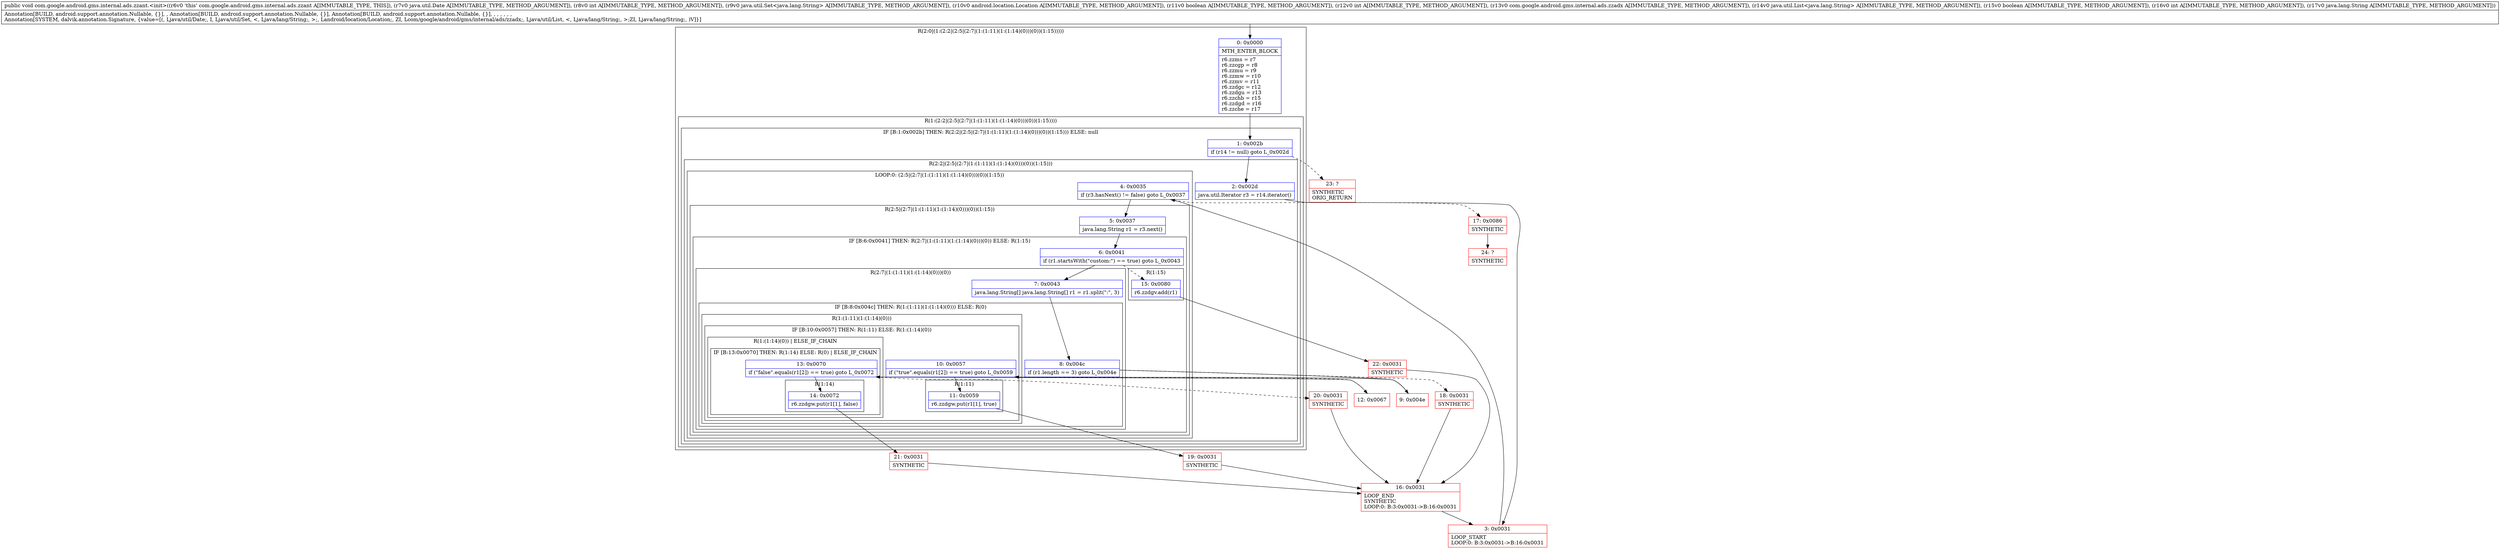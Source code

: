 digraph "CFG forcom.google.android.gms.internal.ads.zzant.\<init\>(Ljava\/util\/Date;ILjava\/util\/Set;Landroid\/location\/Location;ZILcom\/google\/android\/gms\/internal\/ads\/zzadx;Ljava\/util\/List;ZILjava\/lang\/String;)V" {
subgraph cluster_Region_1920232464 {
label = "R(2:0|(1:(2:2|(2:5|(2:7|(1:(1:11)(1:(1:14)(0)))(0))(1:15)))))";
node [shape=record,color=blue];
Node_0 [shape=record,label="{0\:\ 0x0000|MTH_ENTER_BLOCK\l|r6.zzms = r7\lr6.zzcgp = r8\lr6.zzmu = r9\lr6.zzmw = r10\lr6.zzmv = r11\lr6.zzdgc = r12\lr6.zzdgu = r13\lr6.zzchb = r15\lr6.zzdgd = r16\lr6.zzche = r17\l}"];
subgraph cluster_Region_2131739273 {
label = "R(1:(2:2|(2:5|(2:7|(1:(1:11)(1:(1:14)(0)))(0))(1:15))))";
node [shape=record,color=blue];
subgraph cluster_IfRegion_1744188611 {
label = "IF [B:1:0x002b] THEN: R(2:2|(2:5|(2:7|(1:(1:11)(1:(1:14)(0)))(0))(1:15))) ELSE: null";
node [shape=record,color=blue];
Node_1 [shape=record,label="{1\:\ 0x002b|if (r14 != null) goto L_0x002d\l}"];
subgraph cluster_Region_1954557589 {
label = "R(2:2|(2:5|(2:7|(1:(1:11)(1:(1:14)(0)))(0))(1:15)))";
node [shape=record,color=blue];
Node_2 [shape=record,label="{2\:\ 0x002d|java.util.Iterator r3 = r14.iterator()\l}"];
subgraph cluster_LoopRegion_633719033 {
label = "LOOP:0: (2:5|(2:7|(1:(1:11)(1:(1:14)(0)))(0))(1:15))";
node [shape=record,color=blue];
Node_4 [shape=record,label="{4\:\ 0x0035|if (r3.hasNext() != false) goto L_0x0037\l}"];
subgraph cluster_Region_610225474 {
label = "R(2:5|(2:7|(1:(1:11)(1:(1:14)(0)))(0))(1:15))";
node [shape=record,color=blue];
Node_5 [shape=record,label="{5\:\ 0x0037|java.lang.String r1 = r3.next()\l}"];
subgraph cluster_IfRegion_1918448934 {
label = "IF [B:6:0x0041] THEN: R(2:7|(1:(1:11)(1:(1:14)(0)))(0)) ELSE: R(1:15)";
node [shape=record,color=blue];
Node_6 [shape=record,label="{6\:\ 0x0041|if (r1.startsWith(\"custom:\") == true) goto L_0x0043\l}"];
subgraph cluster_Region_1519391122 {
label = "R(2:7|(1:(1:11)(1:(1:14)(0)))(0))";
node [shape=record,color=blue];
Node_7 [shape=record,label="{7\:\ 0x0043|java.lang.String[] java.lang.String[] r1 = r1.split(\":\", 3)\l}"];
subgraph cluster_IfRegion_1970663702 {
label = "IF [B:8:0x004c] THEN: R(1:(1:11)(1:(1:14)(0))) ELSE: R(0)";
node [shape=record,color=blue];
Node_8 [shape=record,label="{8\:\ 0x004c|if (r1.length == 3) goto L_0x004e\l}"];
subgraph cluster_Region_123226494 {
label = "R(1:(1:11)(1:(1:14)(0)))";
node [shape=record,color=blue];
subgraph cluster_IfRegion_18307822 {
label = "IF [B:10:0x0057] THEN: R(1:11) ELSE: R(1:(1:14)(0))";
node [shape=record,color=blue];
Node_10 [shape=record,label="{10\:\ 0x0057|if (\"true\".equals(r1[2]) == true) goto L_0x0059\l}"];
subgraph cluster_Region_68530667 {
label = "R(1:11)";
node [shape=record,color=blue];
Node_11 [shape=record,label="{11\:\ 0x0059|r6.zzdgw.put(r1[1], true)\l}"];
}
subgraph cluster_Region_206691180 {
label = "R(1:(1:14)(0)) | ELSE_IF_CHAIN\l";
node [shape=record,color=blue];
subgraph cluster_IfRegion_1590897786 {
label = "IF [B:13:0x0070] THEN: R(1:14) ELSE: R(0) | ELSE_IF_CHAIN\l";
node [shape=record,color=blue];
Node_13 [shape=record,label="{13\:\ 0x0070|if (\"false\".equals(r1[2]) == true) goto L_0x0072\l}"];
subgraph cluster_Region_83135479 {
label = "R(1:14)";
node [shape=record,color=blue];
Node_14 [shape=record,label="{14\:\ 0x0072|r6.zzdgw.put(r1[1], false)\l}"];
}
subgraph cluster_Region_1387967225 {
label = "R(0)";
node [shape=record,color=blue];
}
}
}
}
}
subgraph cluster_Region_1777425805 {
label = "R(0)";
node [shape=record,color=blue];
}
}
}
subgraph cluster_Region_749206132 {
label = "R(1:15)";
node [shape=record,color=blue];
Node_15 [shape=record,label="{15\:\ 0x0080|r6.zzdgv.add(r1)\l}"];
}
}
}
}
}
}
}
}
Node_3 [shape=record,color=red,label="{3\:\ 0x0031|LOOP_START\lLOOP:0: B:3:0x0031\-\>B:16:0x0031\l}"];
Node_9 [shape=record,color=red,label="{9\:\ 0x004e}"];
Node_12 [shape=record,color=red,label="{12\:\ 0x0067}"];
Node_16 [shape=record,color=red,label="{16\:\ 0x0031|LOOP_END\lSYNTHETIC\lLOOP:0: B:3:0x0031\-\>B:16:0x0031\l}"];
Node_17 [shape=record,color=red,label="{17\:\ 0x0086|SYNTHETIC\l}"];
Node_18 [shape=record,color=red,label="{18\:\ 0x0031|SYNTHETIC\l}"];
Node_19 [shape=record,color=red,label="{19\:\ 0x0031|SYNTHETIC\l}"];
Node_20 [shape=record,color=red,label="{20\:\ 0x0031|SYNTHETIC\l}"];
Node_21 [shape=record,color=red,label="{21\:\ 0x0031|SYNTHETIC\l}"];
Node_22 [shape=record,color=red,label="{22\:\ 0x0031|SYNTHETIC\l}"];
Node_23 [shape=record,color=red,label="{23\:\ ?|SYNTHETIC\lORIG_RETURN\l}"];
Node_24 [shape=record,color=red,label="{24\:\ ?|SYNTHETIC\l}"];
MethodNode[shape=record,label="{public void com.google.android.gms.internal.ads.zzant.\<init\>((r6v0 'this' com.google.android.gms.internal.ads.zzant A[IMMUTABLE_TYPE, THIS]), (r7v0 java.util.Date A[IMMUTABLE_TYPE, METHOD_ARGUMENT]), (r8v0 int A[IMMUTABLE_TYPE, METHOD_ARGUMENT]), (r9v0 java.util.Set\<java.lang.String\> A[IMMUTABLE_TYPE, METHOD_ARGUMENT]), (r10v0 android.location.Location A[IMMUTABLE_TYPE, METHOD_ARGUMENT]), (r11v0 boolean A[IMMUTABLE_TYPE, METHOD_ARGUMENT]), (r12v0 int A[IMMUTABLE_TYPE, METHOD_ARGUMENT]), (r13v0 com.google.android.gms.internal.ads.zzadx A[IMMUTABLE_TYPE, METHOD_ARGUMENT]), (r14v0 java.util.List\<java.lang.String\> A[IMMUTABLE_TYPE, METHOD_ARGUMENT]), (r15v0 boolean A[IMMUTABLE_TYPE, METHOD_ARGUMENT]), (r16v0 int A[IMMUTABLE_TYPE, METHOD_ARGUMENT]), (r17v0 java.lang.String A[IMMUTABLE_TYPE, METHOD_ARGUMENT]))  | Annotation[BUILD, android.support.annotation.Nullable, \{\}], , Annotation[BUILD, android.support.annotation.Nullable, \{\}], Annotation[BUILD, android.support.annotation.Nullable, \{\}], , , , , , , \lAnnotation[SYSTEM, dalvik.annotation.Signature, \{value=[(, Ljava\/util\/Date;, I, Ljava\/util\/Set, \<, Ljava\/lang\/String;, \>;, Landroid\/location\/Location;, ZI, Lcom\/google\/android\/gms\/internal\/ads\/zzadx;, Ljava\/util\/List, \<, Ljava\/lang\/String;, \>;ZI, Ljava\/lang\/String;, )V]\}]\l}"];
MethodNode -> Node_0;
Node_0 -> Node_1;
Node_1 -> Node_2;
Node_1 -> Node_23[style=dashed];
Node_2 -> Node_3;
Node_4 -> Node_5;
Node_4 -> Node_17[style=dashed];
Node_5 -> Node_6;
Node_6 -> Node_7;
Node_6 -> Node_15[style=dashed];
Node_7 -> Node_8;
Node_8 -> Node_9;
Node_8 -> Node_18[style=dashed];
Node_10 -> Node_11;
Node_10 -> Node_12[style=dashed];
Node_11 -> Node_19;
Node_13 -> Node_14;
Node_13 -> Node_20[style=dashed];
Node_14 -> Node_21;
Node_15 -> Node_22;
Node_3 -> Node_4;
Node_9 -> Node_10;
Node_12 -> Node_13;
Node_16 -> Node_3;
Node_17 -> Node_24;
Node_18 -> Node_16;
Node_19 -> Node_16;
Node_20 -> Node_16;
Node_21 -> Node_16;
Node_22 -> Node_16;
}

